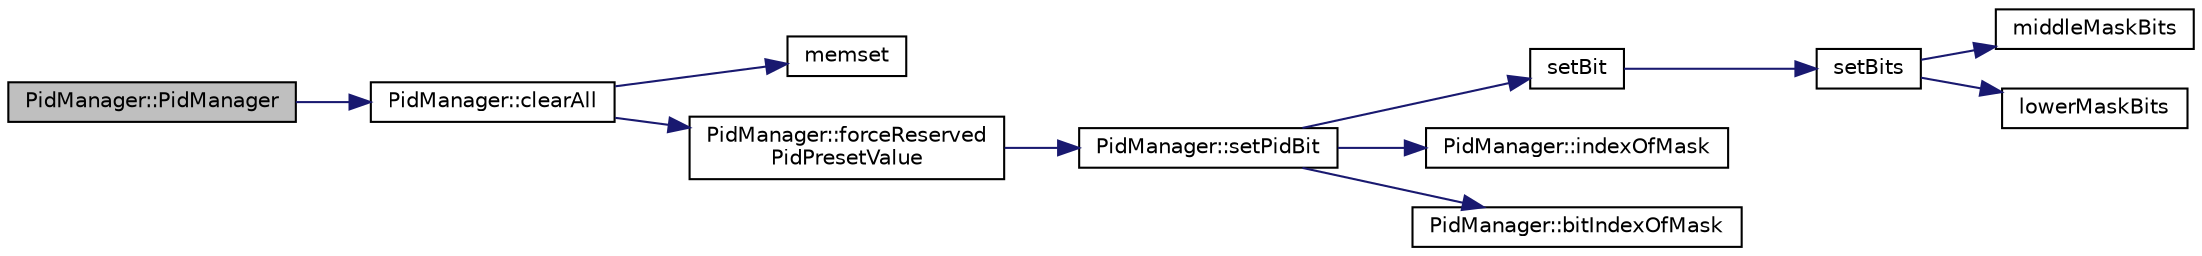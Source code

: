 digraph "PidManager::PidManager"
{
  edge [fontname="Helvetica",fontsize="10",labelfontname="Helvetica",labelfontsize="10"];
  node [fontname="Helvetica",fontsize="10",shape=record];
  rankdir="LR";
  Node0 [label="PidManager::PidManager",height=0.2,width=0.4,color="black", fillcolor="grey75", style="filled", fontcolor="black"];
  Node0 -> Node1 [color="midnightblue",fontsize="10",style="solid",fontname="Helvetica"];
  Node1 [label="PidManager::clearAll",height=0.2,width=0.4,color="black", fillcolor="white", style="filled",URL="$d3/d77/class_pid_manager.html#a265914187c7ad33dd2e14d39aa0b26d1"];
  Node1 -> Node2 [color="midnightblue",fontsize="10",style="solid",fontname="Helvetica"];
  Node2 [label="memset",height=0.2,width=0.4,color="black", fillcolor="white", style="filled",URL="$d7/d79/memset_8cpp.html#a9e432f267691eceb2e2e0efcc37efbc9"];
  Node1 -> Node3 [color="midnightblue",fontsize="10",style="solid",fontname="Helvetica"];
  Node3 [label="PidManager::forceReserved\lPidPresetValue",height=0.2,width=0.4,color="black", fillcolor="white", style="filled",URL="$d3/d77/class_pid_manager.html#aee889bc81dc6e65cf9f7c51e436b369b"];
  Node3 -> Node4 [color="midnightblue",fontsize="10",style="solid",fontname="Helvetica"];
  Node4 [label="PidManager::setPidBit",height=0.2,width=0.4,color="black", fillcolor="white", style="filled",URL="$d3/d77/class_pid_manager.html#ae7018189a8c8976b71db99a3dae4cb28"];
  Node4 -> Node5 [color="midnightblue",fontsize="10",style="solid",fontname="Helvetica"];
  Node5 [label="setBit",height=0.2,width=0.4,color="black", fillcolor="white", style="filled",URL="$d6/d93/generic__util_8h.html#aff4c776861e2f020cd23574941008015"];
  Node5 -> Node6 [color="midnightblue",fontsize="10",style="solid",fontname="Helvetica"];
  Node6 [label="setBits",height=0.2,width=0.4,color="black", fillcolor="white", style="filled",URL="$d6/d93/generic__util_8h.html#a41cd600b56ee27df75b2d0cdb4e18d48"];
  Node6 -> Node7 [color="midnightblue",fontsize="10",style="solid",fontname="Helvetica"];
  Node7 [label="middleMaskBits",height=0.2,width=0.4,color="black", fillcolor="white", style="filled",URL="$d6/d93/generic__util_8h.html#af2f94c964a407f35297f94dcd4e7cd1d"];
  Node6 -> Node8 [color="midnightblue",fontsize="10",style="solid",fontname="Helvetica"];
  Node8 [label="lowerMaskBits",height=0.2,width=0.4,color="black", fillcolor="white", style="filled",URL="$d6/d93/generic__util_8h.html#a3d31e60307c16bf71c379876cc217b62"];
  Node4 -> Node9 [color="midnightblue",fontsize="10",style="solid",fontname="Helvetica"];
  Node9 [label="PidManager::indexOfMask",height=0.2,width=0.4,color="black", fillcolor="white", style="filled",URL="$d3/d77/class_pid_manager.html#a0d66440cc0e36b9cbc63f6a7e6e3ff74"];
  Node4 -> Node10 [color="midnightblue",fontsize="10",style="solid",fontname="Helvetica"];
  Node10 [label="PidManager::bitIndexOfMask",height=0.2,width=0.4,color="black", fillcolor="white", style="filled",URL="$d3/d77/class_pid_manager.html#ae59c208e98f7ee4f916fc4c2cbd0f6ad"];
}
